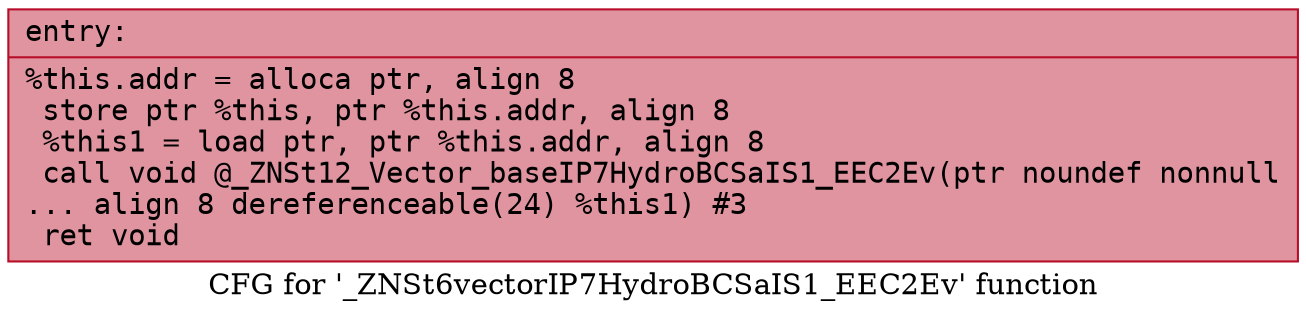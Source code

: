 digraph "CFG for '_ZNSt6vectorIP7HydroBCSaIS1_EEC2Ev' function" {
	label="CFG for '_ZNSt6vectorIP7HydroBCSaIS1_EEC2Ev' function";

	Node0x56186984f420 [shape=record,color="#b70d28ff", style=filled, fillcolor="#b70d2870" fontname="Courier",label="{entry:\l|  %this.addr = alloca ptr, align 8\l  store ptr %this, ptr %this.addr, align 8\l  %this1 = load ptr, ptr %this.addr, align 8\l  call void @_ZNSt12_Vector_baseIP7HydroBCSaIS1_EEC2Ev(ptr noundef nonnull\l... align 8 dereferenceable(24) %this1) #3\l  ret void\l}"];
}
